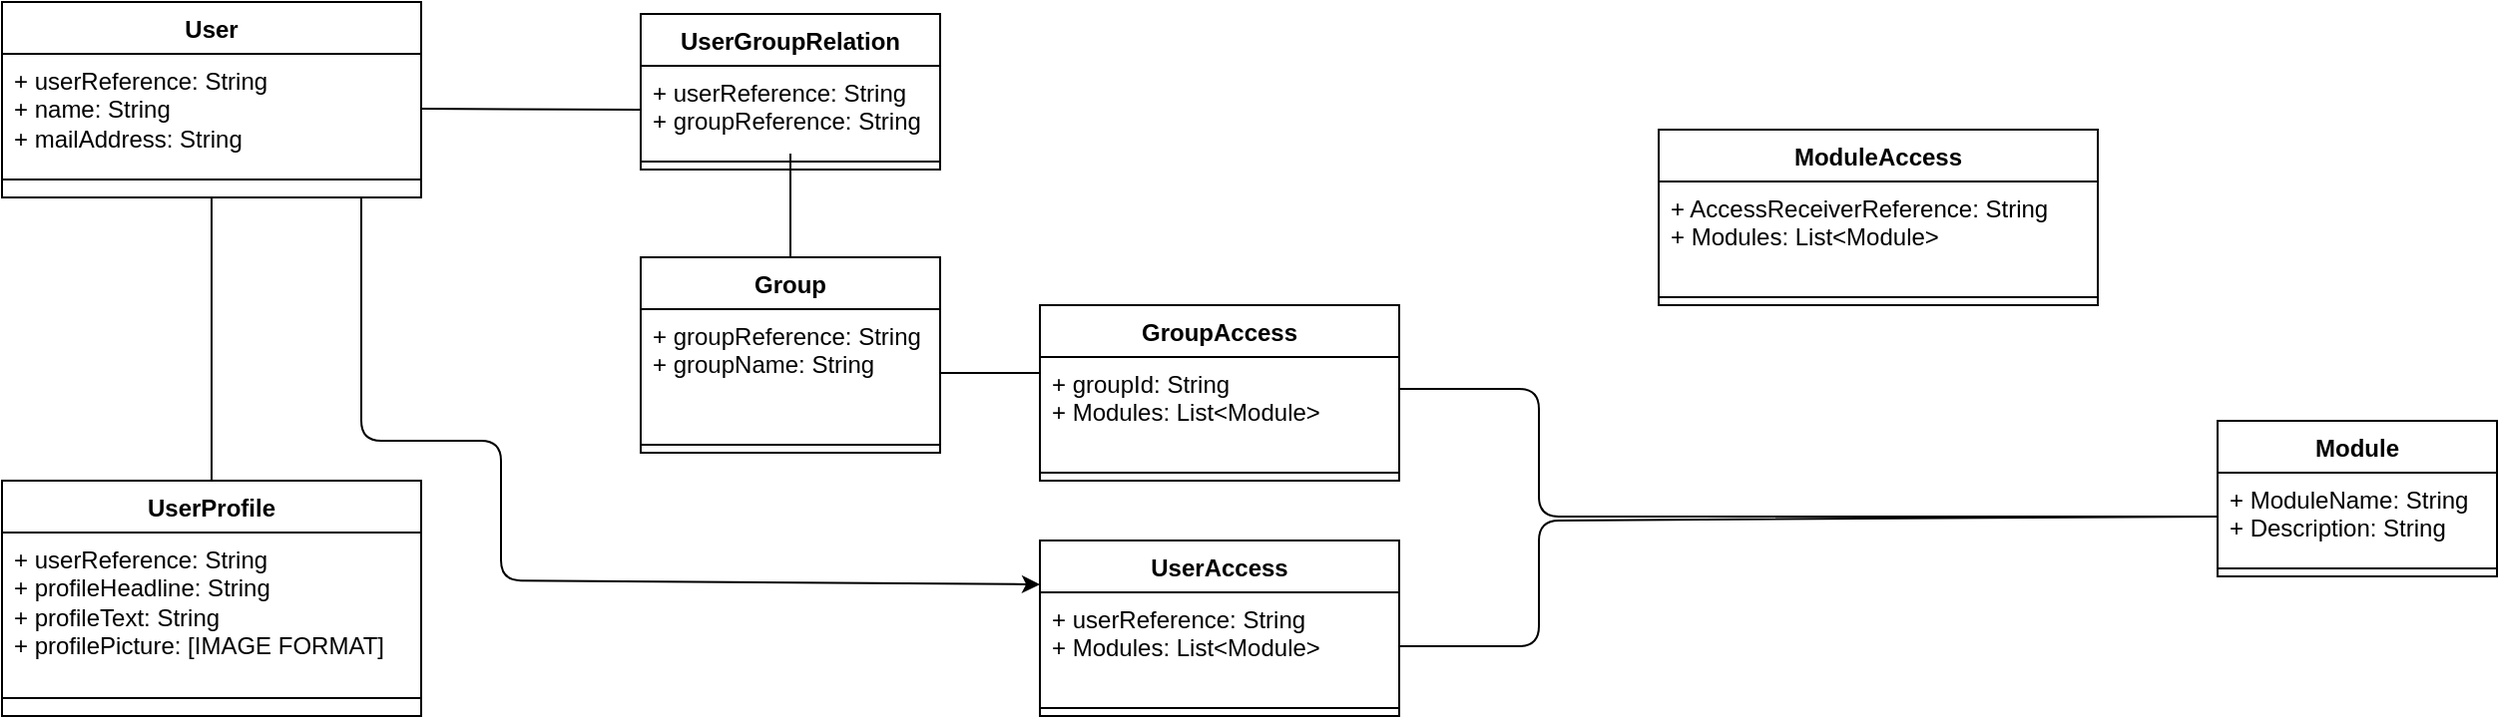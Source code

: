 <mxfile>
    <diagram name="Side-1" id="zeEsEE0aEM5W6aS5oSfD">
        <mxGraphModel dx="1770" dy="1139" grid="1" gridSize="10" guides="1" tooltips="1" connect="1" arrows="1" fold="1" page="1" pageScale="1" pageWidth="827" pageHeight="1169" math="0" shadow="0">
            <root>
                <mxCell id="0"/>
                <mxCell id="1" parent="0"/>
                <mxCell id="6" style="edgeStyle=none;html=1;entryX=0.5;entryY=0;entryDx=0;entryDy=0;strokeColor=default;endArrow=none;endFill=0;" edge="1" parent="1" source="fRacxVz8EaR-kSltThQA-2" target="2">
                    <mxGeometry relative="1" as="geometry"/>
                </mxCell>
                <mxCell id="fRacxVz8EaR-kSltThQA-2" value="User" style="swimlane;fontStyle=1;align=center;verticalAlign=top;childLayout=stackLayout;horizontal=1;startSize=26;horizontalStack=0;resizeParent=1;resizeParentMax=0;resizeLast=0;collapsible=1;marginBottom=0;whiteSpace=wrap;html=1;" parent="1" vertex="1">
                    <mxGeometry x="70" y="380" width="210" height="98" as="geometry"/>
                </mxCell>
                <mxCell id="fRacxVz8EaR-kSltThQA-3" value="+ userReference: String&lt;span style=&quot;background-color: transparent; color: light-dark(rgb(0, 0, 0), rgb(255, 255, 255)); white-space: pre;&quot;&gt;&#x9;&lt;/span&gt;&lt;div&gt;+ name: String&lt;/div&gt;&lt;div&gt;+ mailAddress: String&lt;/div&gt;" style="text;strokeColor=none;fillColor=none;align=left;verticalAlign=top;spacingLeft=4;spacingRight=4;overflow=hidden;rotatable=0;points=[[0,0.5],[1,0.5]];portConstraint=eastwest;whiteSpace=wrap;html=1;" parent="fRacxVz8EaR-kSltThQA-2" vertex="1">
                    <mxGeometry y="26" width="210" height="54" as="geometry"/>
                </mxCell>
                <mxCell id="fRacxVz8EaR-kSltThQA-4" value="" style="line;strokeWidth=1;fillColor=none;align=left;verticalAlign=middle;spacingTop=-1;spacingLeft=3;spacingRight=3;rotatable=0;labelPosition=right;points=[];portConstraint=eastwest;strokeColor=inherit;" parent="fRacxVz8EaR-kSltThQA-2" vertex="1">
                    <mxGeometry y="80" width="210" height="18" as="geometry"/>
                </mxCell>
                <mxCell id="fRacxVz8EaR-kSltThQA-6" value="Group" style="swimlane;fontStyle=1;align=center;verticalAlign=top;childLayout=stackLayout;horizontal=1;startSize=26;horizontalStack=0;resizeParent=1;resizeParentMax=0;resizeLast=0;collapsible=1;marginBottom=0;whiteSpace=wrap;html=1;" parent="1" vertex="1">
                    <mxGeometry x="390" y="508" width="150" height="98" as="geometry"/>
                </mxCell>
                <mxCell id="fRacxVz8EaR-kSltThQA-7" value="+ groupReference: String&lt;div&gt;+ groupName: String&lt;/div&gt;" style="text;strokeColor=none;fillColor=none;align=left;verticalAlign=top;spacingLeft=4;spacingRight=4;overflow=hidden;rotatable=0;points=[[0,0.5],[1,0.5]];portConstraint=eastwest;whiteSpace=wrap;html=1;" parent="fRacxVz8EaR-kSltThQA-6" vertex="1">
                    <mxGeometry y="26" width="150" height="64" as="geometry"/>
                </mxCell>
                <mxCell id="fRacxVz8EaR-kSltThQA-8" value="" style="line;strokeWidth=1;fillColor=none;align=left;verticalAlign=middle;spacingTop=-1;spacingLeft=3;spacingRight=3;rotatable=0;labelPosition=right;points=[];portConstraint=eastwest;strokeColor=inherit;" parent="fRacxVz8EaR-kSltThQA-6" vertex="1">
                    <mxGeometry y="90" width="150" height="8" as="geometry"/>
                </mxCell>
                <mxCell id="2" value="UserProfile" style="swimlane;fontStyle=1;align=center;verticalAlign=top;childLayout=stackLayout;horizontal=1;startSize=26;horizontalStack=0;resizeParent=1;resizeParentMax=0;resizeLast=0;collapsible=1;marginBottom=0;whiteSpace=wrap;html=1;" vertex="1" parent="1">
                    <mxGeometry x="70" y="620" width="210" height="118" as="geometry"/>
                </mxCell>
                <mxCell id="3" value="+ userReference: String&lt;span style=&quot;background-color: transparent; color: light-dark(rgb(0, 0, 0), rgb(255, 255, 255)); white-space: pre;&quot;&gt;&#x9;&lt;/span&gt;&lt;div&gt;+ profileHeadline: String&lt;/div&gt;&lt;div&gt;+ profileText: String&lt;/div&gt;&lt;div&gt;+ profilePicture: [IMAGE FORMAT]&lt;/div&gt;" style="text;strokeColor=none;fillColor=none;align=left;verticalAlign=top;spacingLeft=4;spacingRight=4;overflow=hidden;rotatable=0;points=[[0,0.5],[1,0.5]];portConstraint=eastwest;whiteSpace=wrap;html=1;" vertex="1" parent="2">
                    <mxGeometry y="26" width="210" height="74" as="geometry"/>
                </mxCell>
                <mxCell id="4" value="" style="line;strokeWidth=1;fillColor=none;align=left;verticalAlign=middle;spacingTop=-1;spacingLeft=3;spacingRight=3;rotatable=0;labelPosition=right;points=[];portConstraint=eastwest;strokeColor=inherit;" vertex="1" parent="2">
                    <mxGeometry y="100" width="210" height="18" as="geometry"/>
                </mxCell>
                <mxCell id="14" value="UserGroupRelation" style="swimlane;fontStyle=1;align=center;verticalAlign=top;childLayout=stackLayout;horizontal=1;startSize=26;horizontalStack=0;resizeParent=1;resizeParentMax=0;resizeLast=0;collapsible=1;marginBottom=0;whiteSpace=wrap;html=1;" vertex="1" parent="1">
                    <mxGeometry x="390" y="386" width="150" height="78" as="geometry">
                        <mxRectangle x="390" y="386" width="140" height="30" as="alternateBounds"/>
                    </mxGeometry>
                </mxCell>
                <mxCell id="15" value="+ userReference: String&lt;br&gt;+ groupReference: String" style="text;strokeColor=none;fillColor=none;align=left;verticalAlign=top;spacingLeft=4;spacingRight=4;overflow=hidden;rotatable=0;points=[[0,0.5],[1,0.5]];portConstraint=eastwest;whiteSpace=wrap;html=1;" vertex="1" parent="14">
                    <mxGeometry y="26" width="150" height="44" as="geometry"/>
                </mxCell>
                <mxCell id="16" value="" style="line;strokeWidth=1;fillColor=none;align=left;verticalAlign=middle;spacingTop=-1;spacingLeft=3;spacingRight=3;rotatable=0;labelPosition=right;points=[];portConstraint=eastwest;strokeColor=inherit;" vertex="1" parent="14">
                    <mxGeometry y="70" width="150" height="8" as="geometry"/>
                </mxCell>
                <mxCell id="20" style="edgeStyle=none;html=1;entryX=0;entryY=0.5;entryDx=0;entryDy=0;endArrow=none;endFill=0;" edge="1" parent="1" source="fRacxVz8EaR-kSltThQA-3" target="15">
                    <mxGeometry relative="1" as="geometry"/>
                </mxCell>
                <mxCell id="21" style="edgeStyle=none;html=1;entryX=0.5;entryY=0;entryDx=0;entryDy=0;endArrow=none;endFill=0;" edge="1" parent="1" source="15" target="fRacxVz8EaR-kSltThQA-6">
                    <mxGeometry relative="1" as="geometry">
                        <mxPoint x="810" y="440" as="targetPoint"/>
                    </mxGeometry>
                </mxCell>
                <mxCell id="28" value="GroupAccess" style="swimlane;fontStyle=1;align=center;verticalAlign=top;childLayout=stackLayout;horizontal=1;startSize=26;horizontalStack=0;resizeParent=1;resizeParentMax=0;resizeLast=0;collapsible=1;marginBottom=0;whiteSpace=wrap;html=1;" vertex="1" parent="1">
                    <mxGeometry x="590" y="532" width="180" height="88" as="geometry"/>
                </mxCell>
                <mxCell id="29" value="+ groupId: String&lt;div&gt;+ Modules: List&amp;lt;Module&amp;gt;&lt;/div&gt;" style="text;strokeColor=none;fillColor=none;align=left;verticalAlign=top;spacingLeft=4;spacingRight=4;overflow=hidden;rotatable=0;points=[[0,0.5],[1,0.5]];portConstraint=eastwest;whiteSpace=wrap;html=1;" vertex="1" parent="28">
                    <mxGeometry y="26" width="180" height="54" as="geometry"/>
                </mxCell>
                <mxCell id="30" value="" style="line;strokeWidth=1;fillColor=none;align=left;verticalAlign=middle;spacingTop=-1;spacingLeft=3;spacingRight=3;rotatable=0;labelPosition=right;points=[];portConstraint=eastwest;strokeColor=inherit;" vertex="1" parent="28">
                    <mxGeometry y="80" width="180" height="8" as="geometry"/>
                </mxCell>
                <mxCell id="31" value="Module" style="swimlane;fontStyle=1;align=center;verticalAlign=top;childLayout=stackLayout;horizontal=1;startSize=26;horizontalStack=0;resizeParent=1;resizeParentMax=0;resizeLast=0;collapsible=1;marginBottom=0;whiteSpace=wrap;html=1;" vertex="1" parent="1">
                    <mxGeometry x="1180" y="590" width="140" height="78" as="geometry"/>
                </mxCell>
                <mxCell id="32" value="+ ModuleName: String&lt;div&gt;+ Description: String&amp;nbsp;&lt;/div&gt;" style="text;strokeColor=none;fillColor=none;align=left;verticalAlign=top;spacingLeft=4;spacingRight=4;overflow=hidden;rotatable=0;points=[[0,0.5],[1,0.5]];portConstraint=eastwest;whiteSpace=wrap;html=1;" vertex="1" parent="31">
                    <mxGeometry y="26" width="140" height="44" as="geometry"/>
                </mxCell>
                <mxCell id="33" value="" style="line;strokeWidth=1;fillColor=none;align=left;verticalAlign=middle;spacingTop=-1;spacingLeft=3;spacingRight=3;rotatable=0;labelPosition=right;points=[];portConstraint=eastwest;strokeColor=inherit;" vertex="1" parent="31">
                    <mxGeometry y="70" width="140" height="8" as="geometry"/>
                </mxCell>
                <mxCell id="34" style="edgeStyle=none;html=1;entryX=0;entryY=0.148;entryDx=0;entryDy=0;entryPerimeter=0;endArrow=none;endFill=0;" edge="1" parent="1" source="fRacxVz8EaR-kSltThQA-7" target="29">
                    <mxGeometry relative="1" as="geometry"/>
                </mxCell>
                <mxCell id="36" style="edgeStyle=none;html=1;entryX=0;entryY=0.5;entryDx=0;entryDy=0;endArrow=none;endFill=0;exitX=1;exitY=0.296;exitDx=0;exitDy=0;exitPerimeter=0;" edge="1" parent="1" source="29" target="32">
                    <mxGeometry relative="1" as="geometry">
                        <Array as="points">
                            <mxPoint x="840" y="574"/>
                            <mxPoint x="840" y="638"/>
                        </Array>
                    </mxGeometry>
                </mxCell>
                <mxCell id="37" value="UserAccess" style="swimlane;fontStyle=1;align=center;verticalAlign=top;childLayout=stackLayout;horizontal=1;startSize=26;horizontalStack=0;resizeParent=1;resizeParentMax=0;resizeLast=0;collapsible=1;marginBottom=0;whiteSpace=wrap;html=1;" vertex="1" parent="1">
                    <mxGeometry x="590" y="650" width="180" height="88" as="geometry"/>
                </mxCell>
                <mxCell id="38" value="+ userReference: String&lt;div&gt;+ Modules: List&amp;lt;Module&amp;gt;&lt;/div&gt;" style="text;strokeColor=none;fillColor=none;align=left;verticalAlign=top;spacingLeft=4;spacingRight=4;overflow=hidden;rotatable=0;points=[[0,0.5],[1,0.5]];portConstraint=eastwest;whiteSpace=wrap;html=1;" vertex="1" parent="37">
                    <mxGeometry y="26" width="180" height="54" as="geometry"/>
                </mxCell>
                <mxCell id="39" value="" style="line;strokeWidth=1;fillColor=none;align=left;verticalAlign=middle;spacingTop=-1;spacingLeft=3;spacingRight=3;rotatable=0;labelPosition=right;points=[];portConstraint=eastwest;strokeColor=inherit;" vertex="1" parent="37">
                    <mxGeometry y="80" width="180" height="8" as="geometry"/>
                </mxCell>
                <mxCell id="40" style="edgeStyle=none;html=1;entryX=0;entryY=0.25;entryDx=0;entryDy=0;" edge="1" parent="1" target="37">
                    <mxGeometry relative="1" as="geometry">
                        <mxPoint x="250" y="478" as="sourcePoint"/>
                        <mxPoint x="460" y="650" as="targetPoint"/>
                        <Array as="points">
                            <mxPoint x="250" y="600"/>
                            <mxPoint x="320" y="600"/>
                            <mxPoint x="320" y="670"/>
                        </Array>
                    </mxGeometry>
                </mxCell>
                <mxCell id="41" style="edgeStyle=none;html=1;entryX=0;entryY=0.5;entryDx=0;entryDy=0;endArrow=none;endFill=0;exitX=1;exitY=0.5;exitDx=0;exitDy=0;" edge="1" parent="1" source="38" target="32">
                    <mxGeometry relative="1" as="geometry">
                        <Array as="points">
                            <mxPoint x="840" y="703"/>
                            <mxPoint x="840" y="640"/>
                        </Array>
                    </mxGeometry>
                </mxCell>
                <mxCell id="42" value="ModuleAccess" style="swimlane;fontStyle=1;align=center;verticalAlign=top;childLayout=stackLayout;horizontal=1;startSize=26;horizontalStack=0;resizeParent=1;resizeParentMax=0;resizeLast=0;collapsible=1;marginBottom=0;whiteSpace=wrap;html=1;" vertex="1" parent="1">
                    <mxGeometry x="900" y="444" width="220" height="88" as="geometry"/>
                </mxCell>
                <mxCell id="43" value="+ AccessReceiverReference: String&lt;div&gt;+ Modules: List&amp;lt;Module&amp;gt;&lt;/div&gt;" style="text;strokeColor=none;fillColor=none;align=left;verticalAlign=top;spacingLeft=4;spacingRight=4;overflow=hidden;rotatable=0;points=[[0,0.5],[1,0.5]];portConstraint=eastwest;whiteSpace=wrap;html=1;" vertex="1" parent="42">
                    <mxGeometry y="26" width="220" height="54" as="geometry"/>
                </mxCell>
                <mxCell id="44" value="" style="line;strokeWidth=1;fillColor=none;align=left;verticalAlign=middle;spacingTop=-1;spacingLeft=3;spacingRight=3;rotatable=0;labelPosition=right;points=[];portConstraint=eastwest;strokeColor=inherit;" vertex="1" parent="42">
                    <mxGeometry y="80" width="220" height="8" as="geometry"/>
                </mxCell>
            </root>
        </mxGraphModel>
    </diagram>
</mxfile>
